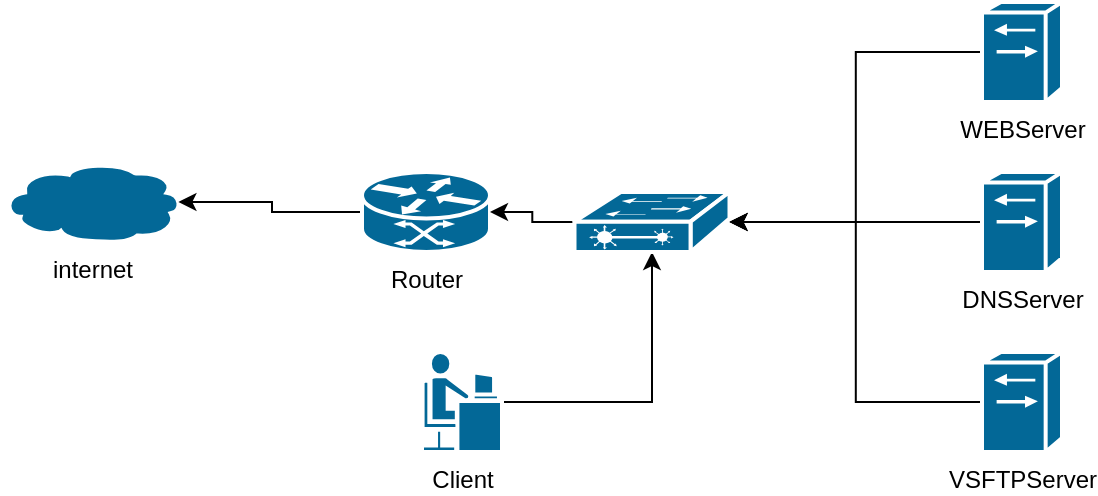 <mxfile version="20.5.1" type="github">
  <diagram id="zoTDndbG-o_ptP1tKgn4" name="第 1 页">
    <mxGraphModel dx="1038" dy="539" grid="1" gridSize="10" guides="1" tooltips="1" connect="1" arrows="1" fold="1" page="1" pageScale="1" pageWidth="827" pageHeight="583" math="0" shadow="0">
      <root>
        <mxCell id="0" />
        <mxCell id="1" parent="0" />
        <mxCell id="GlDWmM2NlIcHnV_OEbBO-1" value="internet" style="shape=mxgraph.cisco.storage.cloud;sketch=0;html=1;pointerEvents=1;dashed=0;fillColor=#036897;strokeColor=#ffffff;strokeWidth=2;verticalLabelPosition=bottom;verticalAlign=top;align=center;outlineConnect=0;" vertex="1" parent="1">
          <mxGeometry x="50" y="300" width="90" height="40" as="geometry" />
        </mxCell>
        <mxCell id="GlDWmM2NlIcHnV_OEbBO-17" style="edgeStyle=orthogonalEdgeStyle;rounded=0;orthogonalLoop=1;jettySize=auto;html=1;exitX=0;exitY=0.5;exitDx=0;exitDy=0;exitPerimeter=0;entryX=0.98;entryY=0.5;entryDx=0;entryDy=0;entryPerimeter=0;" edge="1" parent="1" source="GlDWmM2NlIcHnV_OEbBO-2" target="GlDWmM2NlIcHnV_OEbBO-1">
          <mxGeometry relative="1" as="geometry" />
        </mxCell>
        <mxCell id="GlDWmM2NlIcHnV_OEbBO-2" value="Router" style="shape=mxgraph.cisco.routers.atm_router;sketch=0;html=1;pointerEvents=1;dashed=0;fillColor=#036897;strokeColor=#ffffff;strokeWidth=2;verticalLabelPosition=bottom;verticalAlign=top;align=center;outlineConnect=0;" vertex="1" parent="1">
          <mxGeometry x="230" y="305" width="64" height="40" as="geometry" />
        </mxCell>
        <mxCell id="GlDWmM2NlIcHnV_OEbBO-15" style="edgeStyle=orthogonalEdgeStyle;rounded=0;orthogonalLoop=1;jettySize=auto;html=1;exitX=1;exitY=0.5;exitDx=0;exitDy=0;exitPerimeter=0;entryX=0.5;entryY=1;entryDx=0;entryDy=0;entryPerimeter=0;" edge="1" parent="1" source="GlDWmM2NlIcHnV_OEbBO-4" target="GlDWmM2NlIcHnV_OEbBO-6">
          <mxGeometry relative="1" as="geometry" />
        </mxCell>
        <mxCell id="GlDWmM2NlIcHnV_OEbBO-4" value="Client" style="shape=mxgraph.cisco.people.androgenous_person;sketch=0;html=1;pointerEvents=1;dashed=0;fillColor=#036897;strokeColor=#ffffff;strokeWidth=2;verticalLabelPosition=bottom;verticalAlign=top;align=center;outlineConnect=0;" vertex="1" parent="1">
          <mxGeometry x="260" y="395" width="40" height="50" as="geometry" />
        </mxCell>
        <mxCell id="GlDWmM2NlIcHnV_OEbBO-16" style="edgeStyle=orthogonalEdgeStyle;rounded=0;orthogonalLoop=1;jettySize=auto;html=1;exitX=0;exitY=0.5;exitDx=0;exitDy=0;exitPerimeter=0;entryX=1;entryY=0.5;entryDx=0;entryDy=0;entryPerimeter=0;" edge="1" parent="1" source="GlDWmM2NlIcHnV_OEbBO-6" target="GlDWmM2NlIcHnV_OEbBO-2">
          <mxGeometry relative="1" as="geometry" />
        </mxCell>
        <mxCell id="GlDWmM2NlIcHnV_OEbBO-6" value="" style="shape=mxgraph.cisco.switches.layer_2_remote_switch;sketch=0;html=1;pointerEvents=1;dashed=0;fillColor=#036897;strokeColor=#ffffff;strokeWidth=2;verticalLabelPosition=bottom;verticalAlign=top;align=center;outlineConnect=0;" vertex="1" parent="1">
          <mxGeometry x="336.25" y="315" width="77.5" height="30" as="geometry" />
        </mxCell>
        <mxCell id="GlDWmM2NlIcHnV_OEbBO-12" style="edgeStyle=orthogonalEdgeStyle;rounded=0;orthogonalLoop=1;jettySize=auto;html=1;exitX=0;exitY=0.5;exitDx=0;exitDy=0;exitPerimeter=0;entryX=1;entryY=0.5;entryDx=0;entryDy=0;entryPerimeter=0;" edge="1" parent="1" source="GlDWmM2NlIcHnV_OEbBO-8" target="GlDWmM2NlIcHnV_OEbBO-6">
          <mxGeometry relative="1" as="geometry" />
        </mxCell>
        <mxCell id="GlDWmM2NlIcHnV_OEbBO-8" value="WEBServer" style="shape=mxgraph.cisco.switches.generic_softswitch;sketch=0;html=1;pointerEvents=1;dashed=0;fillColor=#036897;strokeColor=#ffffff;strokeWidth=2;verticalLabelPosition=bottom;verticalAlign=top;align=center;outlineConnect=0;" vertex="1" parent="1">
          <mxGeometry x="540" y="220" width="40" height="50" as="geometry" />
        </mxCell>
        <mxCell id="GlDWmM2NlIcHnV_OEbBO-13" style="edgeStyle=orthogonalEdgeStyle;rounded=0;orthogonalLoop=1;jettySize=auto;html=1;exitX=0;exitY=0.5;exitDx=0;exitDy=0;exitPerimeter=0;entryX=1;entryY=0.5;entryDx=0;entryDy=0;entryPerimeter=0;" edge="1" parent="1" source="GlDWmM2NlIcHnV_OEbBO-10" target="GlDWmM2NlIcHnV_OEbBO-6">
          <mxGeometry relative="1" as="geometry" />
        </mxCell>
        <mxCell id="GlDWmM2NlIcHnV_OEbBO-10" value="DNSServer" style="shape=mxgraph.cisco.switches.generic_softswitch;sketch=0;html=1;pointerEvents=1;dashed=0;fillColor=#036897;strokeColor=#ffffff;strokeWidth=2;verticalLabelPosition=bottom;verticalAlign=top;align=center;outlineConnect=0;" vertex="1" parent="1">
          <mxGeometry x="540" y="305" width="40" height="50" as="geometry" />
        </mxCell>
        <mxCell id="GlDWmM2NlIcHnV_OEbBO-14" style="edgeStyle=orthogonalEdgeStyle;rounded=0;orthogonalLoop=1;jettySize=auto;html=1;exitX=0;exitY=0.5;exitDx=0;exitDy=0;exitPerimeter=0;entryX=1;entryY=0.5;entryDx=0;entryDy=0;entryPerimeter=0;" edge="1" parent="1" source="GlDWmM2NlIcHnV_OEbBO-11" target="GlDWmM2NlIcHnV_OEbBO-6">
          <mxGeometry relative="1" as="geometry" />
        </mxCell>
        <mxCell id="GlDWmM2NlIcHnV_OEbBO-11" value="VSFTPServer" style="shape=mxgraph.cisco.switches.generic_softswitch;sketch=0;html=1;pointerEvents=1;dashed=0;fillColor=#036897;strokeColor=#ffffff;strokeWidth=2;verticalLabelPosition=bottom;verticalAlign=top;align=center;outlineConnect=0;" vertex="1" parent="1">
          <mxGeometry x="540" y="395" width="40" height="50" as="geometry" />
        </mxCell>
      </root>
    </mxGraphModel>
  </diagram>
</mxfile>
